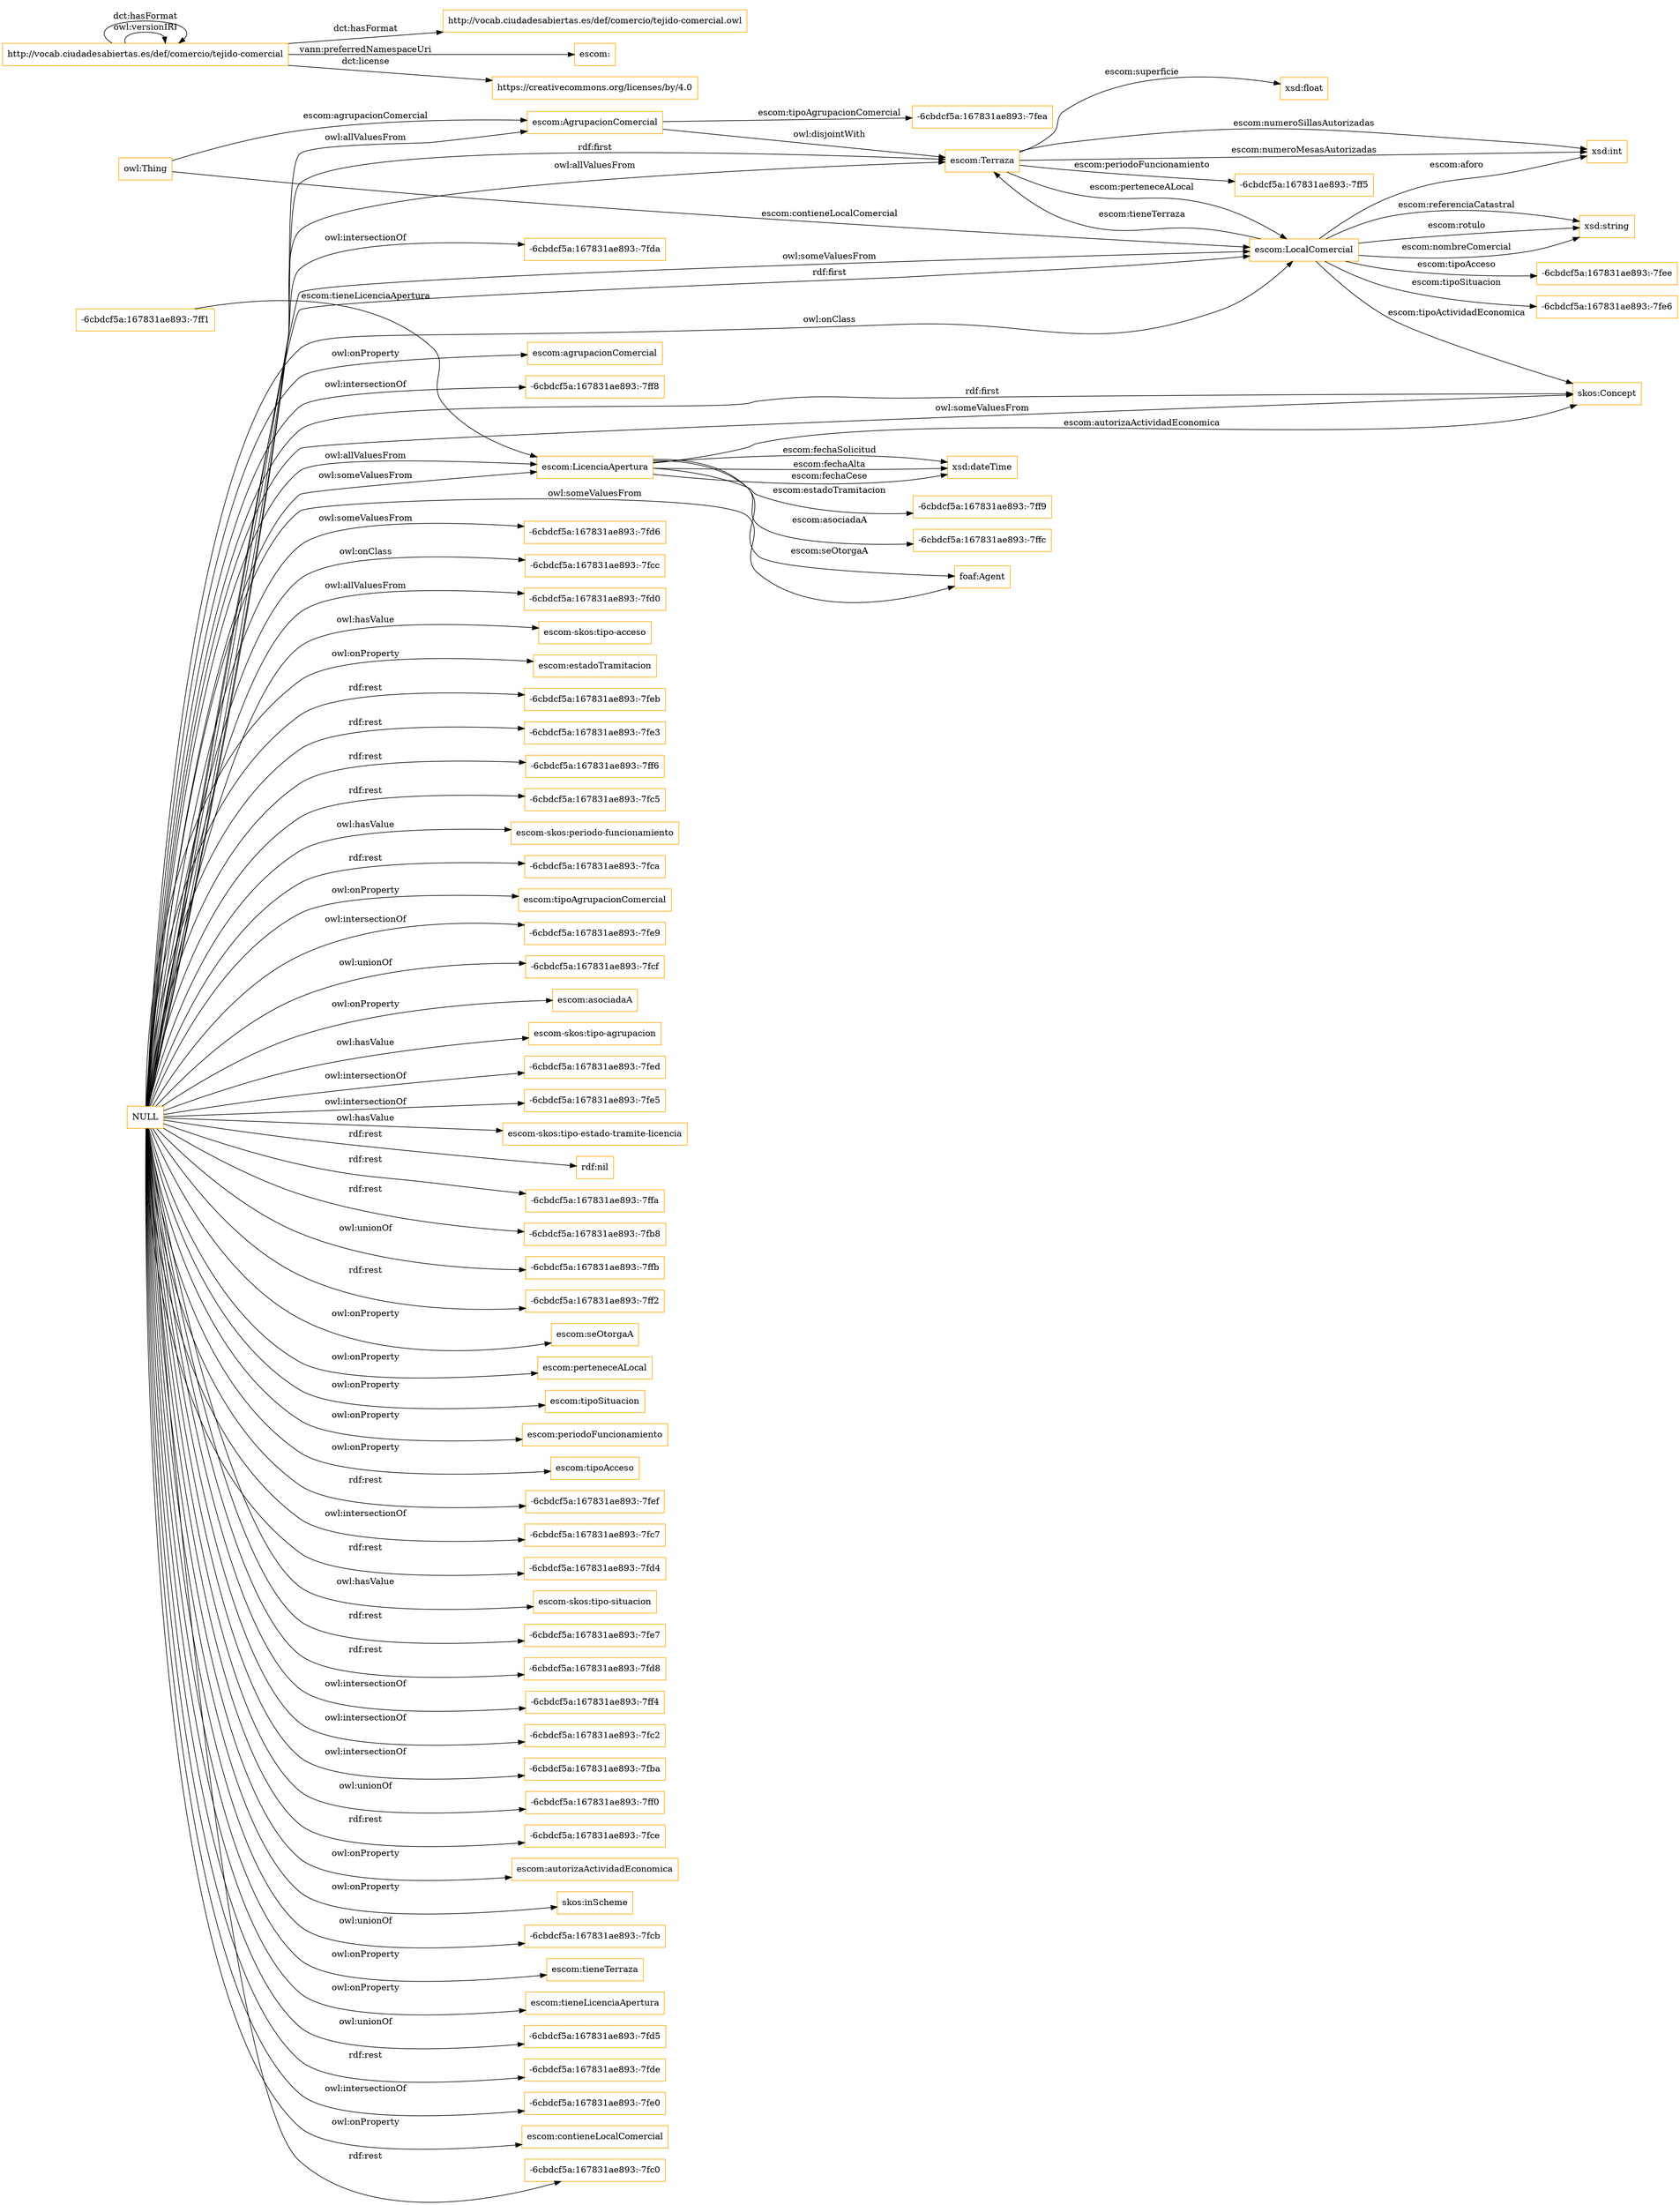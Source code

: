 digraph ar2dtool_diagram { 
rankdir=LR;
size="1501"
node [shape = rectangle, color="orange"]; "escom:AgrupacionComercial" "-6cbdcf5a:167831ae893:-7fd6" "-6cbdcf5a:167831ae893:-7ff9" "foaf:Agent" "-6cbdcf5a:167831ae893:-7fcc" "-6cbdcf5a:167831ae893:-7ff1" "escom:Terraza" "-6cbdcf5a:167831ae893:-7fea" "escom:LocalComercial" "-6cbdcf5a:167831ae893:-7ff5" "-6cbdcf5a:167831ae893:-7fee" "-6cbdcf5a:167831ae893:-7fd0" "skos:Concept" "-6cbdcf5a:167831ae893:-7fe6" "-6cbdcf5a:167831ae893:-7ffc" "escom:LicenciaApertura" ; /*classes style*/
	"http://vocab.ciudadesabiertas.es/def/comercio/tejido-comercial" -> "http://vocab.ciudadesabiertas.es/def/comercio/tejido-comercial.owl" [ label = "dct:hasFormat" ];
	"http://vocab.ciudadesabiertas.es/def/comercio/tejido-comercial" -> "escom:" [ label = "vann:preferredNamespaceUri" ];
	"http://vocab.ciudadesabiertas.es/def/comercio/tejido-comercial" -> "http://vocab.ciudadesabiertas.es/def/comercio/tejido-comercial" [ label = "owl:versionIRI" ];
	"http://vocab.ciudadesabiertas.es/def/comercio/tejido-comercial" -> "https://creativecommons.org/licenses/by/4.0" [ label = "dct:license" ];
	"http://vocab.ciudadesabiertas.es/def/comercio/tejido-comercial" -> "http://vocab.ciudadesabiertas.es/def/comercio/tejido-comercial" [ label = "dct:hasFormat" ];
	"NULL" -> "escom:AgrupacionComercial" [ label = "owl:allValuesFrom" ];
	"NULL" -> "escom-skos:tipo-acceso" [ label = "owl:hasValue" ];
	"NULL" -> "escom:estadoTramitacion" [ label = "owl:onProperty" ];
	"NULL" -> "-6cbdcf5a:167831ae893:-7feb" [ label = "rdf:rest" ];
	"NULL" -> "skos:Concept" [ label = "rdf:first" ];
	"NULL" -> "-6cbdcf5a:167831ae893:-7fe3" [ label = "rdf:rest" ];
	"NULL" -> "-6cbdcf5a:167831ae893:-7ff6" [ label = "rdf:rest" ];
	"NULL" -> "-6cbdcf5a:167831ae893:-7fc5" [ label = "rdf:rest" ];
	"NULL" -> "escom-skos:periodo-funcionamiento" [ label = "owl:hasValue" ];
	"NULL" -> "-6cbdcf5a:167831ae893:-7fca" [ label = "rdf:rest" ];
	"NULL" -> "escom:tipoAgrupacionComercial" [ label = "owl:onProperty" ];
	"NULL" -> "-6cbdcf5a:167831ae893:-7fe9" [ label = "owl:intersectionOf" ];
	"NULL" -> "-6cbdcf5a:167831ae893:-7fcc" [ label = "owl:onClass" ];
	"NULL" -> "-6cbdcf5a:167831ae893:-7fcf" [ label = "owl:unionOf" ];
	"NULL" -> "escom:Terraza" [ label = "rdf:first" ];
	"NULL" -> "escom:asociadaA" [ label = "owl:onProperty" ];
	"NULL" -> "escom:LocalComercial" [ label = "owl:onClass" ];
	"NULL" -> "escom-skos:tipo-agrupacion" [ label = "owl:hasValue" ];
	"NULL" -> "-6cbdcf5a:167831ae893:-7fed" [ label = "owl:intersectionOf" ];
	"NULL" -> "foaf:Agent" [ label = "owl:someValuesFrom" ];
	"NULL" -> "-6cbdcf5a:167831ae893:-7fe5" [ label = "owl:intersectionOf" ];
	"NULL" -> "escom-skos:tipo-estado-tramite-licencia" [ label = "owl:hasValue" ];
	"NULL" -> "rdf:nil" [ label = "rdf:rest" ];
	"NULL" -> "-6cbdcf5a:167831ae893:-7ffa" [ label = "rdf:rest" ];
	"NULL" -> "-6cbdcf5a:167831ae893:-7fb8" [ label = "rdf:rest" ];
	"NULL" -> "-6cbdcf5a:167831ae893:-7ffb" [ label = "owl:unionOf" ];
	"NULL" -> "-6cbdcf5a:167831ae893:-7ff2" [ label = "rdf:rest" ];
	"NULL" -> "escom:seOtorgaA" [ label = "owl:onProperty" ];
	"NULL" -> "escom:perteneceALocal" [ label = "owl:onProperty" ];
	"NULL" -> "escom:tipoSituacion" [ label = "owl:onProperty" ];
	"NULL" -> "escom:LocalComercial" [ label = "owl:someValuesFrom" ];
	"NULL" -> "escom:periodoFuncionamiento" [ label = "owl:onProperty" ];
	"NULL" -> "escom:tipoAcceso" [ label = "owl:onProperty" ];
	"NULL" -> "-6cbdcf5a:167831ae893:-7fef" [ label = "rdf:rest" ];
	"NULL" -> "-6cbdcf5a:167831ae893:-7fc7" [ label = "owl:intersectionOf" ];
	"NULL" -> "escom:LicenciaApertura" [ label = "owl:someValuesFrom" ];
	"NULL" -> "-6cbdcf5a:167831ae893:-7fd4" [ label = "rdf:rest" ];
	"NULL" -> "escom:Terraza" [ label = "owl:allValuesFrom" ];
	"NULL" -> "escom-skos:tipo-situacion" [ label = "owl:hasValue" ];
	"NULL" -> "skos:Concept" [ label = "owl:someValuesFrom" ];
	"NULL" -> "-6cbdcf5a:167831ae893:-7fe7" [ label = "rdf:rest" ];
	"NULL" -> "-6cbdcf5a:167831ae893:-7fd6" [ label = "owl:someValuesFrom" ];
	"NULL" -> "-6cbdcf5a:167831ae893:-7fd8" [ label = "rdf:rest" ];
	"NULL" -> "-6cbdcf5a:167831ae893:-7ff4" [ label = "owl:intersectionOf" ];
	"NULL" -> "-6cbdcf5a:167831ae893:-7fc2" [ label = "owl:intersectionOf" ];
	"NULL" -> "-6cbdcf5a:167831ae893:-7fba" [ label = "owl:intersectionOf" ];
	"NULL" -> "-6cbdcf5a:167831ae893:-7ff0" [ label = "owl:unionOf" ];
	"NULL" -> "-6cbdcf5a:167831ae893:-7fd0" [ label = "owl:allValuesFrom" ];
	"NULL" -> "-6cbdcf5a:167831ae893:-7fce" [ label = "rdf:rest" ];
	"NULL" -> "escom:autorizaActividadEconomica" [ label = "owl:onProperty" ];
	"NULL" -> "skos:inScheme" [ label = "owl:onProperty" ];
	"NULL" -> "-6cbdcf5a:167831ae893:-7fcb" [ label = "owl:unionOf" ];
	"NULL" -> "escom:tieneTerraza" [ label = "owl:onProperty" ];
	"NULL" -> "escom:tieneLicenciaApertura" [ label = "owl:onProperty" ];
	"NULL" -> "-6cbdcf5a:167831ae893:-7fd5" [ label = "owl:unionOf" ];
	"NULL" -> "-6cbdcf5a:167831ae893:-7fde" [ label = "rdf:rest" ];
	"NULL" -> "escom:LicenciaApertura" [ label = "owl:allValuesFrom" ];
	"NULL" -> "-6cbdcf5a:167831ae893:-7fe0" [ label = "owl:intersectionOf" ];
	"NULL" -> "escom:contieneLocalComercial" [ label = "owl:onProperty" ];
	"NULL" -> "escom:LocalComercial" [ label = "rdf:first" ];
	"NULL" -> "-6cbdcf5a:167831ae893:-7fc0" [ label = "rdf:rest" ];
	"NULL" -> "-6cbdcf5a:167831ae893:-7fda" [ label = "owl:intersectionOf" ];
	"NULL" -> "escom:agrupacionComercial" [ label = "owl:onProperty" ];
	"NULL" -> "-6cbdcf5a:167831ae893:-7ff8" [ label = "owl:intersectionOf" ];
	"escom:AgrupacionComercial" -> "escom:Terraza" [ label = "owl:disjointWith" ];
	"escom:LocalComercial" -> "-6cbdcf5a:167831ae893:-7fe6" [ label = "escom:tipoSituacion" ];
	"escom:LicenciaApertura" -> "-6cbdcf5a:167831ae893:-7ffc" [ label = "escom:asociadaA" ];
	"escom:LicenciaApertura" -> "xsd:dateTime" [ label = "escom:fechaSolicitud" ];
	"escom:Terraza" -> "xsd:float" [ label = "escom:superficie" ];
	"escom:AgrupacionComercial" -> "-6cbdcf5a:167831ae893:-7fea" [ label = "escom:tipoAgrupacionComercial" ];
	"escom:Terraza" -> "escom:LocalComercial" [ label = "escom:perteneceALocal" ];
	"escom:LocalComercial" -> "xsd:string" [ label = "escom:referenciaCatastral" ];
	"escom:LocalComercial" -> "skos:Concept" [ label = "escom:tipoActividadEconomica" ];
	"escom:LocalComercial" -> "xsd:int" [ label = "escom:aforo" ];
	"escom:LocalComercial" -> "escom:Terraza" [ label = "escom:tieneTerraza" ];
	"escom:LocalComercial" -> "xsd:string" [ label = "escom:rotulo" ];
	"escom:Terraza" -> "xsd:int" [ label = "escom:numeroSillasAutorizadas" ];
	"owl:Thing" -> "escom:AgrupacionComercial" [ label = "escom:agrupacionComercial" ];
	"escom:LocalComercial" -> "xsd:string" [ label = "escom:nombreComercial" ];
	"escom:LicenciaApertura" -> "foaf:Agent" [ label = "escom:seOtorgaA" ];
	"escom:LocalComercial" -> "-6cbdcf5a:167831ae893:-7fee" [ label = "escom:tipoAcceso" ];
	"-6cbdcf5a:167831ae893:-7ff1" -> "escom:LicenciaApertura" [ label = "escom:tieneLicenciaApertura" ];
	"escom:LicenciaApertura" -> "skos:Concept" [ label = "escom:autorizaActividadEconomica" ];
	"escom:LicenciaApertura" -> "xsd:dateTime" [ label = "escom:fechaAlta" ];
	"owl:Thing" -> "escom:LocalComercial" [ label = "escom:contieneLocalComercial" ];
	"escom:LicenciaApertura" -> "xsd:dateTime" [ label = "escom:fechaCese" ];
	"escom:LicenciaApertura" -> "-6cbdcf5a:167831ae893:-7ff9" [ label = "escom:estadoTramitacion" ];
	"escom:Terraza" -> "xsd:int" [ label = "escom:numeroMesasAutorizadas" ];
	"escom:Terraza" -> "-6cbdcf5a:167831ae893:-7ff5" [ label = "escom:periodoFuncionamiento" ];

}

